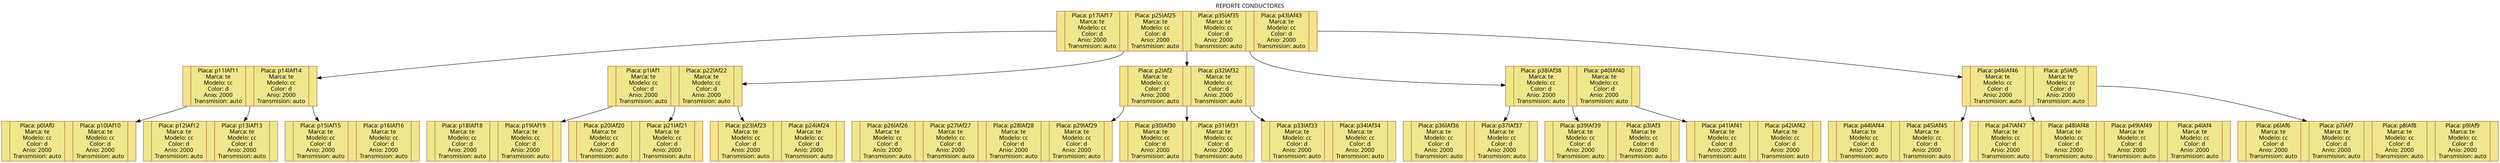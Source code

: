 digraph Btree{ 
  node[shape=record, style=filled,fillcolor=khaki, color =sienna , fontname = "Century Gothic"]; graph [fontname = "Century Gothic"];
 labelloc = "t;"label = "REPORTE CONDUCTORES";Nodo93851167[label="<P0>|Placa: p17lAf17\nMarca: te\nModelo: cc\nColor: d\nAnio: 2000\nTransmision: auto|<P1>|Placa: p25lAf25\nMarca: te\nModelo: cc\nColor: d\nAnio: 2000\nTransmision: auto|<P2>|Placa: p35lAf35\nMarca: te\nModelo: cc\nColor: d\nAnio: 2000\nTransmision: auto|<P3>|Placa: p43lAf43\nMarca: te\nModelo: cc\nColor: d\nAnio: 2000\nTransmision: auto|<P4>"];
Nodo626245747[label="<P0>|Placa: p11lAf11\nMarca: te\nModelo: cc\nColor: d\nAnio: 2000\nTransmision: auto|<P1>|Placa: p14lAf14\nMarca: te\nModelo: cc\nColor: d\nAnio: 2000\nTransmision: auto|<P2>"];
Nodo39843744[label="<P0>|Placa: p0lAf0\nMarca: te\nModelo: cc\nColor: d\nAnio: 2000\nTransmision: auto|<P1>|Placa: p10lAf10\nMarca: te\nModelo: cc\nColor: d\nAnio: 2000\nTransmision: auto|<P2>"];
Nodo626245747:P0->Nodo39843744;
Nodo1516242020[label="<P0>|Placa: p12lAf12\nMarca: te\nModelo: cc\nColor: d\nAnio: 2000\nTransmision: auto|<P1>|Placa: p13lAf13\nMarca: te\nModelo: cc\nColor: d\nAnio: 2000\nTransmision: auto|<P2>"];
Nodo626245747:P1->Nodo1516242020;
Nodo525144513[label="<P0>|Placa: p15lAf15\nMarca: te\nModelo: cc\nColor: d\nAnio: 2000\nTransmision: auto|<P1>|Placa: p16lAf16\nMarca: te\nModelo: cc\nColor: d\nAnio: 2000\nTransmision: auto|<P2>"];
Nodo626245747:P2->Nodo525144513;
Nodo93851167:P0->Nodo626245747;
Nodo614861315[label="<P0>|Placa: p1lAf1\nMarca: te\nModelo: cc\nColor: d\nAnio: 2000\nTransmision: auto|<P1>|Placa: p22lAf22\nMarca: te\nModelo: cc\nColor: d\nAnio: 2000\nTransmision: auto|<P2>"];
Nodo1505303488[label="<P0>|Placa: p18lAf18\nMarca: te\nModelo: cc\nColor: d\nAnio: 2000\nTransmision: auto|<P1>|Placa: p19lAf19\nMarca: te\nModelo: cc\nColor: d\nAnio: 2000\nTransmision: auto|<P2>"];
Nodo614861315:P0->Nodo1505303488;
Nodo60843959[label="<P0>|Placa: p20lAf20\nMarca: te\nModelo: cc\nColor: d\nAnio: 2000\nTransmision: auto|<P1>|Placa: p21lAf21\nMarca: te\nModelo: cc\nColor: d\nAnio: 2000\nTransmision: auto|<P2>"];
Nodo614861315:P1->Nodo60843959;
Nodo1955900699[label="<P0>|Placa: p23lAf23\nMarca: te\nModelo: cc\nColor: d\nAnio: 2000\nTransmision: auto|<P1>|Placa: p24lAf24\nMarca: te\nModelo: cc\nColor: d\nAnio: 2000\nTransmision: auto|<P2>"];
Nodo614861315:P2->Nodo1955900699;
Nodo93851167:P1->Nodo614861315;
Nodo1618364312[label="<P0>|Placa: p2lAf2\nMarca: te\nModelo: cc\nColor: d\nAnio: 2000\nTransmision: auto|<P1>|Placa: p32lAf32\nMarca: te\nModelo: cc\nColor: d\nAnio: 2000\nTransmision: auto|<P2>"];
Nodo1895839565[label="<P0>|Placa: p26lAf26\nMarca: te\nModelo: cc\nColor: d\nAnio: 2000\nTransmision: auto|<P1>|Placa: p27lAf27\nMarca: te\nModelo: cc\nColor: d\nAnio: 2000\nTransmision: auto|<P2>|Placa: p28lAf28\nMarca: te\nModelo: cc\nColor: d\nAnio: 2000\nTransmision: auto|<P3>|Placa: p29lAf29\nMarca: te\nModelo: cc\nColor: d\nAnio: 2000\nTransmision: auto|<P4>"];
Nodo1618364312:P0->Nodo1895839565;
Nodo1897757445[label="<P0>|Placa: p30lAf30\nMarca: te\nModelo: cc\nColor: d\nAnio: 2000\nTransmision: auto|<P1>|Placa: p31lAf31\nMarca: te\nModelo: cc\nColor: d\nAnio: 2000\nTransmision: auto|<P2>"];
Nodo1618364312:P1->Nodo1897757445;
Nodo540077128[label="<P0>|Placa: p33lAf33\nMarca: te\nModelo: cc\nColor: d\nAnio: 2000\nTransmision: auto|<P1>|Placa: p34lAf34\nMarca: te\nModelo: cc\nColor: d\nAnio: 2000\nTransmision: auto|<P2>"];
Nodo1618364312:P2->Nodo540077128;
Nodo93851167:P2->Nodo1618364312;
Nodo1923622225[label="<P0>|Placa: p38lAf38\nMarca: te\nModelo: cc\nColor: d\nAnio: 2000\nTransmision: auto|<P1>|Placa: p40lAf40\nMarca: te\nModelo: cc\nColor: d\nAnio: 2000\nTransmision: auto|<P2>"];
Nodo40033814[label="<P0>|Placa: p36lAf36\nMarca: te\nModelo: cc\nColor: d\nAnio: 2000\nTransmision: auto|<P1>|Placa: p37lAf37\nMarca: te\nModelo: cc\nColor: d\nAnio: 2000\nTransmision: auto|<P2>"];
Nodo1923622225:P0->Nodo40033814;
Nodo415062028[label="<P0>|Placa: p39lAf39\nMarca: te\nModelo: cc\nColor: d\nAnio: 2000\nTransmision: auto|<P1>|Placa: p3lAf3\nMarca: te\nModelo: cc\nColor: d\nAnio: 2000\nTransmision: auto|<P2>"];
Nodo1923622225:P1->Nodo415062028;
Nodo1061729791[label="<P0>|Placa: p41lAf41\nMarca: te\nModelo: cc\nColor: d\nAnio: 2000\nTransmision: auto|<P1>|Placa: p42lAf42\nMarca: te\nModelo: cc\nColor: d\nAnio: 2000\nTransmision: auto|<P2>"];
Nodo1923622225:P2->Nodo1061729791;
Nodo93851167:P3->Nodo1923622225;
Nodo209296874[label="<P0>|Placa: p46lAf46\nMarca: te\nModelo: cc\nColor: d\nAnio: 2000\nTransmision: auto|<P1>|Placa: p5lAf5\nMarca: te\nModelo: cc\nColor: d\nAnio: 2000\nTransmision: auto|<P2>"];
Nodo411004957[label="<P0>|Placa: p44lAf44\nMarca: te\nModelo: cc\nColor: d\nAnio: 2000\nTransmision: auto|<P1>|Placa: p45lAf45\nMarca: te\nModelo: cc\nColor: d\nAnio: 2000\nTransmision: auto|<P2>"];
Nodo209296874:P0->Nodo411004957;
Nodo1785738790[label="<P0>|Placa: p47lAf47\nMarca: te\nModelo: cc\nColor: d\nAnio: 2000\nTransmision: auto|<P1>|Placa: p48lAf48\nMarca: te\nModelo: cc\nColor: d\nAnio: 2000\nTransmision: auto|<P2>|Placa: p49lAf49\nMarca: te\nModelo: cc\nColor: d\nAnio: 2000\nTransmision: auto|<P3>|Placa: p4lAf4\nMarca: te\nModelo: cc\nColor: d\nAnio: 2000\nTransmision: auto|<P4>"];
Nodo209296874:P1->Nodo1785738790;
Nodo284004826[label="<P0>|Placa: p6lAf6\nMarca: te\nModelo: cc\nColor: d\nAnio: 2000\nTransmision: auto|<P1>|Placa: p7lAf7\nMarca: te\nModelo: cc\nColor: d\nAnio: 2000\nTransmision: auto|<P2>|Placa: p8lAf8\nMarca: te\nModelo: cc\nColor: d\nAnio: 2000\nTransmision: auto|<P3>|Placa: p9lAf9\nMarca: te\nModelo: cc\nColor: d\nAnio: 2000\nTransmision: auto|<P4>"];
Nodo209296874:P2->Nodo284004826;
Nodo93851167:P4->Nodo209296874;

  }
